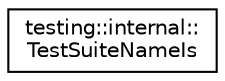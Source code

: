 digraph "Graphical Class Hierarchy"
{
 // LATEX_PDF_SIZE
  edge [fontname="Helvetica",fontsize="10",labelfontname="Helvetica",labelfontsize="10"];
  node [fontname="Helvetica",fontsize="10",shape=record];
  rankdir="LR";
  Node0 [label="testing::internal::\lTestSuiteNameIs",height=0.2,width=0.4,color="black", fillcolor="white", style="filled",URL="$classtesting_1_1internal_1_1TestSuiteNameIs.html",tooltip=" "];
}
